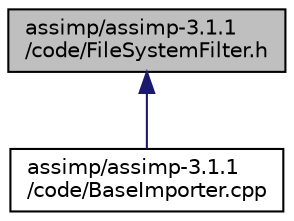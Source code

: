 digraph "assimp/assimp-3.1.1/code/FileSystemFilter.h"
{
  edge [fontname="Helvetica",fontsize="10",labelfontname="Helvetica",labelfontsize="10"];
  node [fontname="Helvetica",fontsize="10",shape=record];
  Node1 [label="assimp/assimp-3.1.1\l/code/FileSystemFilter.h",height=0.2,width=0.4,color="black", fillcolor="grey75", style="filled", fontcolor="black"];
  Node1 -> Node2 [dir="back",color="midnightblue",fontsize="10",style="solid"];
  Node2 [label="assimp/assimp-3.1.1\l/code/BaseImporter.cpp",height=0.2,width=0.4,color="black", fillcolor="white", style="filled",URL="$_base_importer_8cpp.html",tooltip="Implementation of BaseImporter. "];
}
